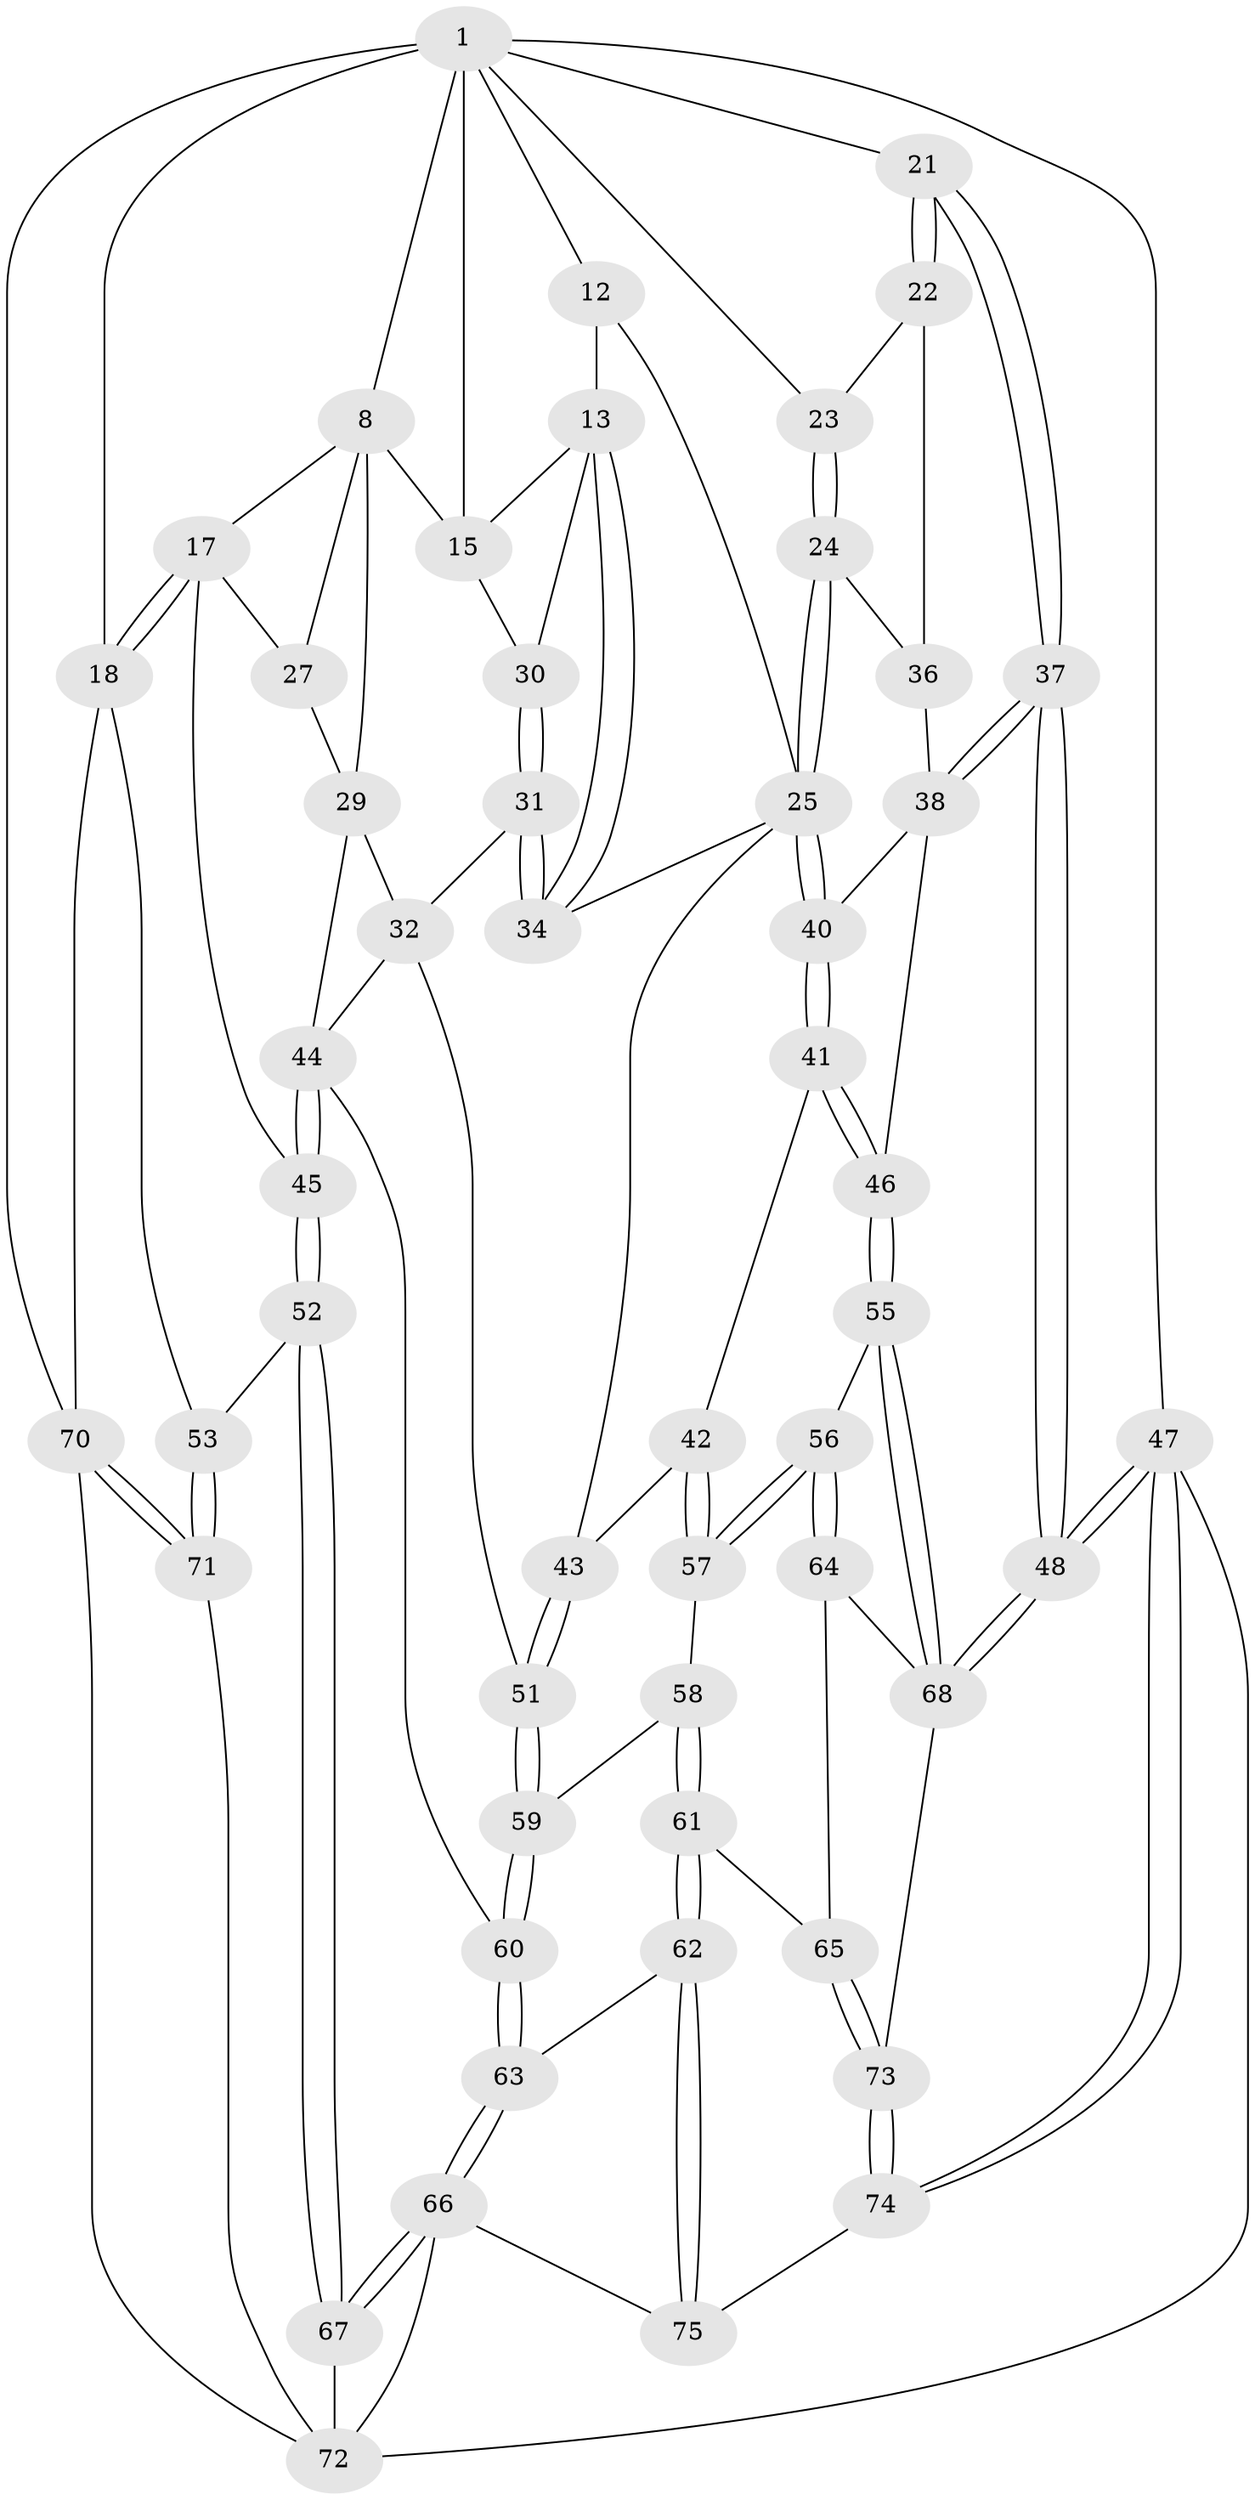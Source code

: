 // original degree distribution, {3: 0.025974025974025976, 4: 0.23376623376623376, 5: 0.5454545454545454, 6: 0.19480519480519481}
// Generated by graph-tools (version 1.1) at 2025/21/03/04/25 18:21:31]
// undirected, 53 vertices, 128 edges
graph export_dot {
graph [start="1"]
  node [color=gray90,style=filled];
  1 [pos="+0.39210843215731855+0",super="+7+2"];
  8 [pos="+0.35798166979540363+0",super="+20+9"];
  12 [pos="+0.6546913345136179+0.09436066483809746"];
  13 [pos="+0.5852378355561373+0.12008585142348324",super="+14"];
  15 [pos="+0.47085321642841027+0.02096840827832114",super="+19"];
  17 [pos="+0+0.268164493370267",super="+28"];
  18 [pos="+0+0.28525065832149415",super="+54"];
  21 [pos="+1+0"];
  22 [pos="+1+0.0984780839054784"];
  23 [pos="+0.818868664610505+0.08046550145782827"];
  24 [pos="+0.800957302397948+0.19085460539957166"];
  25 [pos="+0.7697805215266926+0.21459203588724396",super="+26"];
  27 [pos="+0.22523294064563812+0.21932815916893708"];
  29 [pos="+0.2583694177785637+0.2193727479920331",super="+33"];
  30 [pos="+0.4961087978458165+0.18651693043079834"];
  31 [pos="+0.4885702763580212+0.23022102574397368"];
  32 [pos="+0.4085778165109729+0.30852145740501297",super="+49"];
  34 [pos="+0.6194772289646707+0.32446274049938006"];
  36 [pos="+0.9568001501432389+0.14921551760483204"];
  37 [pos="+1+0.42495608680270347"];
  38 [pos="+0.9697971541196247+0.42899723320918187",super="+39"];
  40 [pos="+0.7911370287956919+0.2533312745459573"];
  41 [pos="+0.772176784847879+0.37945407987768387"];
  42 [pos="+0.6431649726001383+0.39610692531795133"];
  43 [pos="+0.6233360418557893+0.39058487769279865"];
  44 [pos="+0.2824426634713094+0.493670411813449",super="+50"];
  45 [pos="+0.20982523639018438+0.4958041077395434"];
  46 [pos="+0.9051359089155383+0.4675087474581683"];
  47 [pos="+1+1"];
  48 [pos="+1+0.7888229253279452"];
  51 [pos="+0.5564527415877748+0.4419792559807263"];
  52 [pos="+0.1615127928839964+0.5774053141570622"];
  53 [pos="+0.10133348345578747+0.5814123876306436"];
  55 [pos="+0.9007019002071097+0.4755279419213566"];
  56 [pos="+0.7962493650114538+0.5707872288645823"];
  57 [pos="+0.7487590659383543+0.5411072285388336"];
  58 [pos="+0.6347203584885648+0.5468429980948962"];
  59 [pos="+0.5500735230885142+0.4806983462086172"];
  60 [pos="+0.44866790892910374+0.6438633913913256"];
  61 [pos="+0.6689399654689177+0.6992427392968514"];
  62 [pos="+0.59043728567329+0.7542915351397959"];
  63 [pos="+0.45249731607851235+0.6863163522217935"];
  64 [pos="+0.7779549052678807+0.6481055955089936"];
  65 [pos="+0.7337565560328579+0.6755052456089877"];
  66 [pos="+0.3153480791603032+0.7921994129714374",super="+76"];
  67 [pos="+0.2061999767287193+0.7495777475943586"];
  68 [pos="+0.999317037404607+0.7506608755218951",super="+69"];
  70 [pos="+0+0.8908128292650772"];
  71 [pos="+0+0.8246278572441722"];
  72 [pos="+0.053697475280618925+0.8122835538158089",super="+77"];
  73 [pos="+0.8243296641496904+0.9124606016349648"];
  74 [pos="+0.7285980328035747+1"];
  75 [pos="+0.6846926794224425+1"];
  1 -- 8 [weight=2];
  1 -- 15;
  1 -- 70;
  1 -- 12;
  1 -- 47;
  1 -- 18;
  1 -- 21;
  1 -- 23;
  8 -- 29;
  8 -- 15;
  8 -- 17;
  8 -- 27;
  12 -- 13;
  12 -- 25;
  13 -- 34;
  13 -- 34;
  13 -- 30;
  13 -- 15;
  15 -- 30;
  17 -- 18;
  17 -- 18;
  17 -- 27;
  17 -- 45;
  18 -- 53;
  18 -- 70;
  21 -- 22;
  21 -- 22;
  21 -- 37;
  21 -- 37;
  22 -- 23;
  22 -- 36;
  23 -- 24;
  23 -- 24;
  24 -- 25;
  24 -- 25;
  24 -- 36;
  25 -- 40;
  25 -- 40;
  25 -- 34;
  25 -- 43;
  27 -- 29;
  29 -- 32;
  29 -- 44;
  30 -- 31;
  30 -- 31;
  31 -- 32;
  31 -- 34;
  31 -- 34;
  32 -- 51;
  32 -- 44;
  36 -- 38;
  37 -- 38;
  37 -- 38;
  37 -- 48;
  37 -- 48;
  38 -- 46;
  38 -- 40;
  40 -- 41;
  40 -- 41;
  41 -- 42;
  41 -- 46;
  41 -- 46;
  42 -- 43;
  42 -- 57;
  42 -- 57;
  43 -- 51;
  43 -- 51;
  44 -- 45;
  44 -- 45;
  44 -- 60;
  45 -- 52;
  45 -- 52;
  46 -- 55;
  46 -- 55;
  47 -- 48;
  47 -- 48;
  47 -- 74;
  47 -- 74;
  47 -- 72;
  48 -- 68;
  48 -- 68;
  51 -- 59;
  51 -- 59;
  52 -- 53;
  52 -- 67;
  52 -- 67;
  53 -- 71;
  53 -- 71;
  55 -- 56;
  55 -- 68;
  55 -- 68;
  56 -- 57;
  56 -- 57;
  56 -- 64;
  56 -- 64;
  57 -- 58;
  58 -- 59;
  58 -- 61;
  58 -- 61;
  59 -- 60;
  59 -- 60;
  60 -- 63;
  60 -- 63;
  61 -- 62;
  61 -- 62;
  61 -- 65;
  62 -- 63;
  62 -- 75;
  62 -- 75;
  63 -- 66;
  63 -- 66;
  64 -- 65;
  64 -- 68;
  65 -- 73;
  65 -- 73;
  66 -- 67;
  66 -- 67;
  66 -- 72;
  66 -- 75;
  67 -- 72;
  68 -- 73;
  70 -- 71;
  70 -- 71;
  70 -- 72;
  71 -- 72;
  73 -- 74;
  73 -- 74;
  74 -- 75;
}
